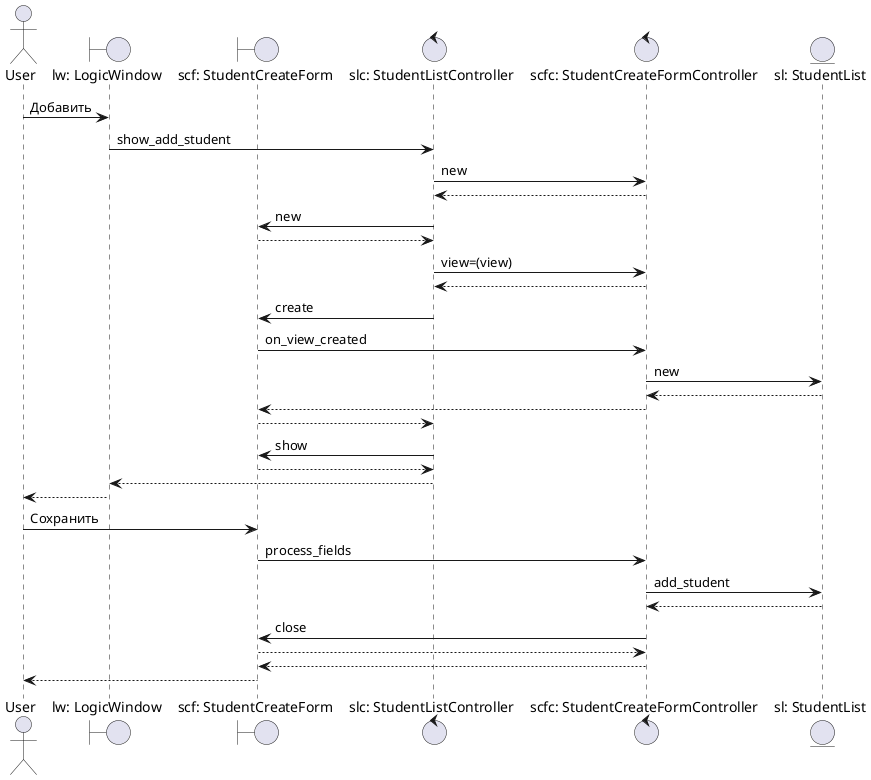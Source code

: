@startuml
'https://plantuml.com/sequence-diagram



actor       User                        as user
boundary    "lw: LogicWindow"                   as lw
boundary    "scf: StudentCreateForm"             as scf
control     "slc: StudentListController"        as slc
control     "scfc: StudentCreateFormController"  as scfc
entity      "sl: StudentList"           as sl

user -> lw : Добавить
lw -> slc : show_add_student
slc -> scfc : new
scfc --> slc
slc -> scf : new
scf --> slc
slc -> scfc : view=(view)
scfc --> slc
slc -> scf : create
scf -> scfc : on_view_created
scfc -> sl : new
sl --> scfc
scfc --> scf
scf --> slc
slc -> scf : show
scf --> slc
slc --> lw
lw --> user

user -> scf : Сохранить
scf -> scfc : process_fields
scfc -> sl : add_student
sl --> scfc
scfc -> scf : close
scf --> scfc
scfc --> scf
scf --> user

@enduml